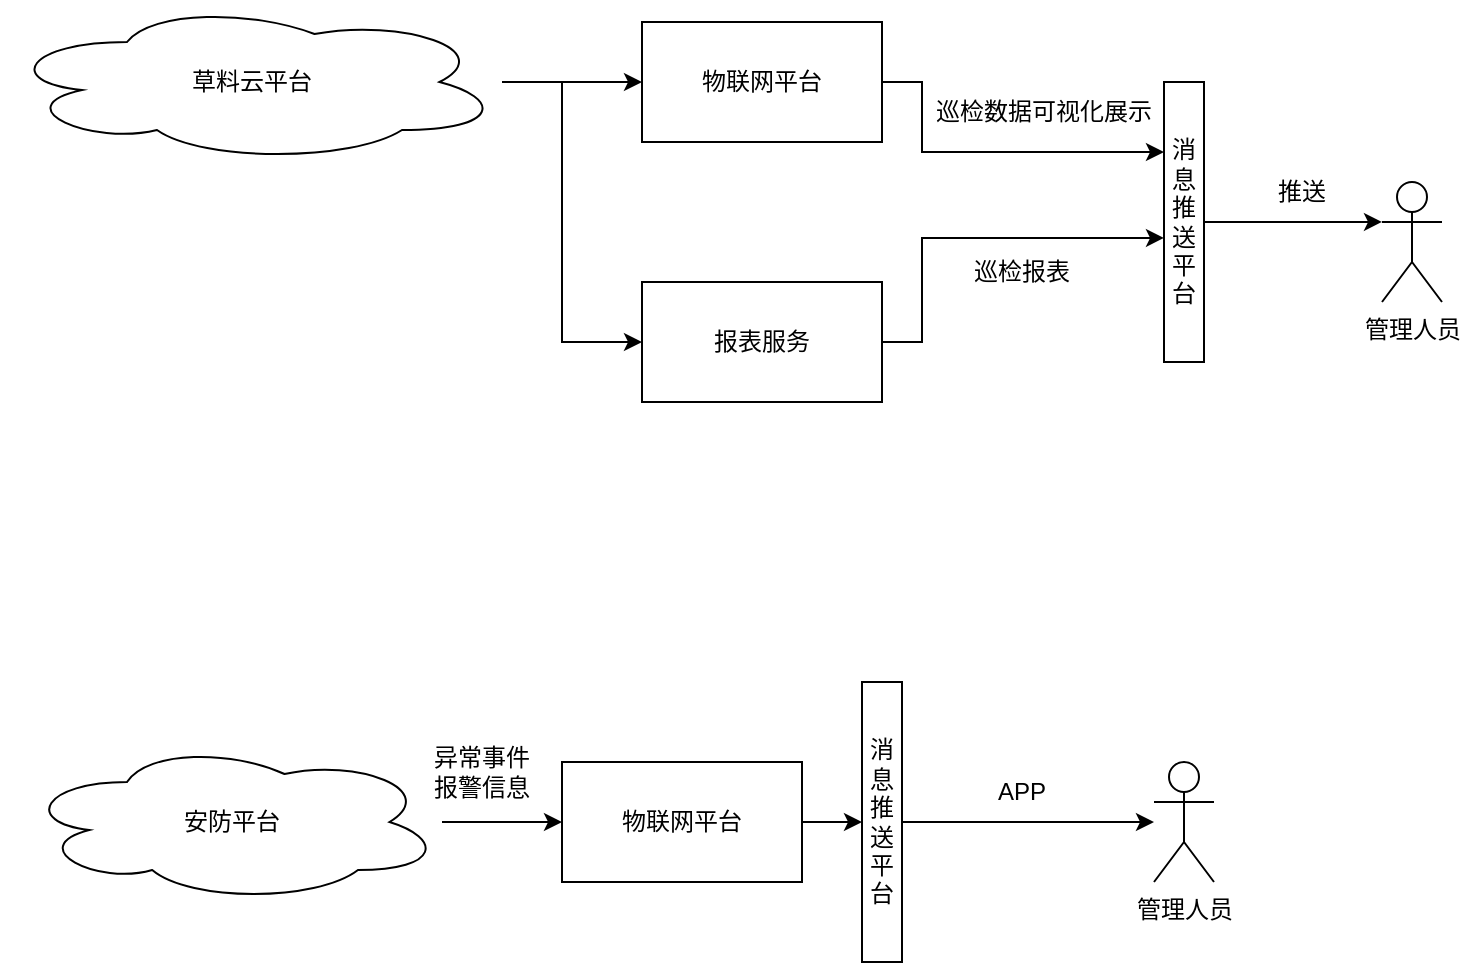 <mxfile version="21.1.1" type="github">
  <diagram name="第 1 页" id="B0IZb8abPGkteQo90t3f">
    <mxGraphModel dx="934" dy="403" grid="1" gridSize="10" guides="1" tooltips="1" connect="1" arrows="1" fold="1" page="1" pageScale="1" pageWidth="827" pageHeight="1169" math="0" shadow="0">
      <root>
        <mxCell id="0" />
        <mxCell id="1" parent="0" />
        <mxCell id="XSe23DP99E-pY93Zr4c6-3" style="edgeStyle=orthogonalEdgeStyle;rounded=0;orthogonalLoop=1;jettySize=auto;html=1;" parent="1" source="XSe23DP99E-pY93Zr4c6-1" target="XSe23DP99E-pY93Zr4c6-2" edge="1">
          <mxGeometry relative="1" as="geometry" />
        </mxCell>
        <mxCell id="XSe23DP99E-pY93Zr4c6-5" style="edgeStyle=orthogonalEdgeStyle;rounded=0;orthogonalLoop=1;jettySize=auto;html=1;entryX=0;entryY=0.5;entryDx=0;entryDy=0;" parent="1" source="XSe23DP99E-pY93Zr4c6-1" target="XSe23DP99E-pY93Zr4c6-4" edge="1">
          <mxGeometry relative="1" as="geometry">
            <Array as="points">
              <mxPoint x="280" y="340" />
              <mxPoint x="280" y="470" />
            </Array>
          </mxGeometry>
        </mxCell>
        <mxCell id="XSe23DP99E-pY93Zr4c6-1" value="草料云平台" style="ellipse;shape=cloud;whiteSpace=wrap;html=1;" parent="1" vertex="1">
          <mxGeometry y="300" width="250" height="80" as="geometry" />
        </mxCell>
        <mxCell id="XSe23DP99E-pY93Zr4c6-18" style="edgeStyle=orthogonalEdgeStyle;rounded=0;orthogonalLoop=1;jettySize=auto;html=1;entryX=0;entryY=0.25;entryDx=0;entryDy=0;" parent="1" source="XSe23DP99E-pY93Zr4c6-2" target="XSe23DP99E-pY93Zr4c6-12" edge="1">
          <mxGeometry relative="1" as="geometry">
            <Array as="points">
              <mxPoint x="460" y="340" />
              <mxPoint x="460" y="375" />
            </Array>
          </mxGeometry>
        </mxCell>
        <mxCell id="XSe23DP99E-pY93Zr4c6-2" value="物联网平台" style="rounded=0;whiteSpace=wrap;html=1;" parent="1" vertex="1">
          <mxGeometry x="320" y="310" width="120" height="60" as="geometry" />
        </mxCell>
        <mxCell id="XSe23DP99E-pY93Zr4c6-7" style="edgeStyle=orthogonalEdgeStyle;rounded=0;orthogonalLoop=1;jettySize=auto;html=1;exitX=1;exitY=0.5;exitDx=0;exitDy=0;entryX=0;entryY=0.557;entryDx=0;entryDy=0;entryPerimeter=0;" parent="1" source="XSe23DP99E-pY93Zr4c6-4" target="XSe23DP99E-pY93Zr4c6-12" edge="1">
          <mxGeometry relative="1" as="geometry">
            <Array as="points">
              <mxPoint x="460" y="470" />
              <mxPoint x="460" y="418" />
            </Array>
          </mxGeometry>
        </mxCell>
        <mxCell id="XSe23DP99E-pY93Zr4c6-4" value="报表服务" style="rounded=0;whiteSpace=wrap;html=1;" parent="1" vertex="1">
          <mxGeometry x="320" y="440" width="120" height="60" as="geometry" />
        </mxCell>
        <mxCell id="XSe23DP99E-pY93Zr4c6-6" value="管理人员" style="shape=umlActor;verticalLabelPosition=bottom;verticalAlign=top;html=1;outlineConnect=0;" parent="1" vertex="1">
          <mxGeometry x="690" y="390" width="30" height="60" as="geometry" />
        </mxCell>
        <mxCell id="XSe23DP99E-pY93Zr4c6-9" value="巡检报表" style="text;strokeColor=none;align=center;fillColor=none;html=1;verticalAlign=middle;whiteSpace=wrap;rounded=0;" parent="1" vertex="1">
          <mxGeometry x="450" y="420" width="120" height="30" as="geometry" />
        </mxCell>
        <mxCell id="XSe23DP99E-pY93Zr4c6-15" style="edgeStyle=orthogonalEdgeStyle;rounded=0;orthogonalLoop=1;jettySize=auto;html=1;entryX=0;entryY=0.333;entryDx=0;entryDy=0;entryPerimeter=0;" parent="1" source="XSe23DP99E-pY93Zr4c6-12" target="XSe23DP99E-pY93Zr4c6-6" edge="1">
          <mxGeometry relative="1" as="geometry" />
        </mxCell>
        <mxCell id="XSe23DP99E-pY93Zr4c6-12" value="消息推送平台" style="rounded=0;whiteSpace=wrap;html=1;" parent="1" vertex="1">
          <mxGeometry x="581" y="340" width="20" height="140" as="geometry" />
        </mxCell>
        <mxCell id="XSe23DP99E-pY93Zr4c6-11" value="巡检数据可视化展示" style="text;strokeColor=none;align=center;fillColor=none;html=1;verticalAlign=middle;whiteSpace=wrap;rounded=0;" parent="1" vertex="1">
          <mxGeometry x="461" y="340" width="120" height="30" as="geometry" />
        </mxCell>
        <mxCell id="XSe23DP99E-pY93Zr4c6-19" value="推送" style="text;strokeColor=none;align=center;fillColor=none;html=1;verticalAlign=middle;whiteSpace=wrap;rounded=0;" parent="1" vertex="1">
          <mxGeometry x="620" y="380" width="60" height="30" as="geometry" />
        </mxCell>
        <mxCell id="IVhaST3B3CNVFWIb5N2i-5" style="edgeStyle=orthogonalEdgeStyle;rounded=0;orthogonalLoop=1;jettySize=auto;html=1;entryX=0;entryY=0.5;entryDx=0;entryDy=0;" edge="1" parent="1" source="XSe23DP99E-pY93Zr4c6-20" target="IVhaST3B3CNVFWIb5N2i-2">
          <mxGeometry relative="1" as="geometry" />
        </mxCell>
        <mxCell id="XSe23DP99E-pY93Zr4c6-20" value="安防平台" style="ellipse;shape=cloud;whiteSpace=wrap;html=1;" parent="1" vertex="1">
          <mxGeometry x="10" y="670" width="210" height="80" as="geometry" />
        </mxCell>
        <mxCell id="XSe23DP99E-pY93Zr4c6-25" style="edgeStyle=orthogonalEdgeStyle;rounded=0;orthogonalLoop=1;jettySize=auto;html=1;" parent="1" source="XSe23DP99E-pY93Zr4c6-21" target="XSe23DP99E-pY93Zr4c6-23" edge="1">
          <mxGeometry relative="1" as="geometry" />
        </mxCell>
        <mxCell id="XSe23DP99E-pY93Zr4c6-21" value="消息推送平台" style="rounded=0;whiteSpace=wrap;html=1;" parent="1" vertex="1">
          <mxGeometry x="430" y="640" width="20" height="140" as="geometry" />
        </mxCell>
        <mxCell id="XSe23DP99E-pY93Zr4c6-23" value="管理人员" style="shape=umlActor;verticalLabelPosition=bottom;verticalAlign=top;html=1;outlineConnect=0;" parent="1" vertex="1">
          <mxGeometry x="576" y="680" width="30" height="60" as="geometry" />
        </mxCell>
        <mxCell id="XSe23DP99E-pY93Zr4c6-27" value="异常事件报警信息" style="text;strokeColor=none;align=center;fillColor=none;html=1;verticalAlign=middle;whiteSpace=wrap;rounded=0;" parent="1" vertex="1">
          <mxGeometry x="210" y="670" width="60" height="30" as="geometry" />
        </mxCell>
        <mxCell id="XSe23DP99E-pY93Zr4c6-29" value="APP" style="text;strokeColor=none;align=center;fillColor=none;html=1;verticalAlign=middle;whiteSpace=wrap;rounded=0;" parent="1" vertex="1">
          <mxGeometry x="480" y="680" width="60" height="30" as="geometry" />
        </mxCell>
        <mxCell id="IVhaST3B3CNVFWIb5N2i-4" style="edgeStyle=orthogonalEdgeStyle;rounded=0;orthogonalLoop=1;jettySize=auto;html=1;" edge="1" parent="1" source="IVhaST3B3CNVFWIb5N2i-2" target="XSe23DP99E-pY93Zr4c6-21">
          <mxGeometry relative="1" as="geometry" />
        </mxCell>
        <mxCell id="IVhaST3B3CNVFWIb5N2i-2" value="物联网平台" style="rounded=0;whiteSpace=wrap;html=1;" vertex="1" parent="1">
          <mxGeometry x="280" y="680" width="120" height="60" as="geometry" />
        </mxCell>
      </root>
    </mxGraphModel>
  </diagram>
</mxfile>
